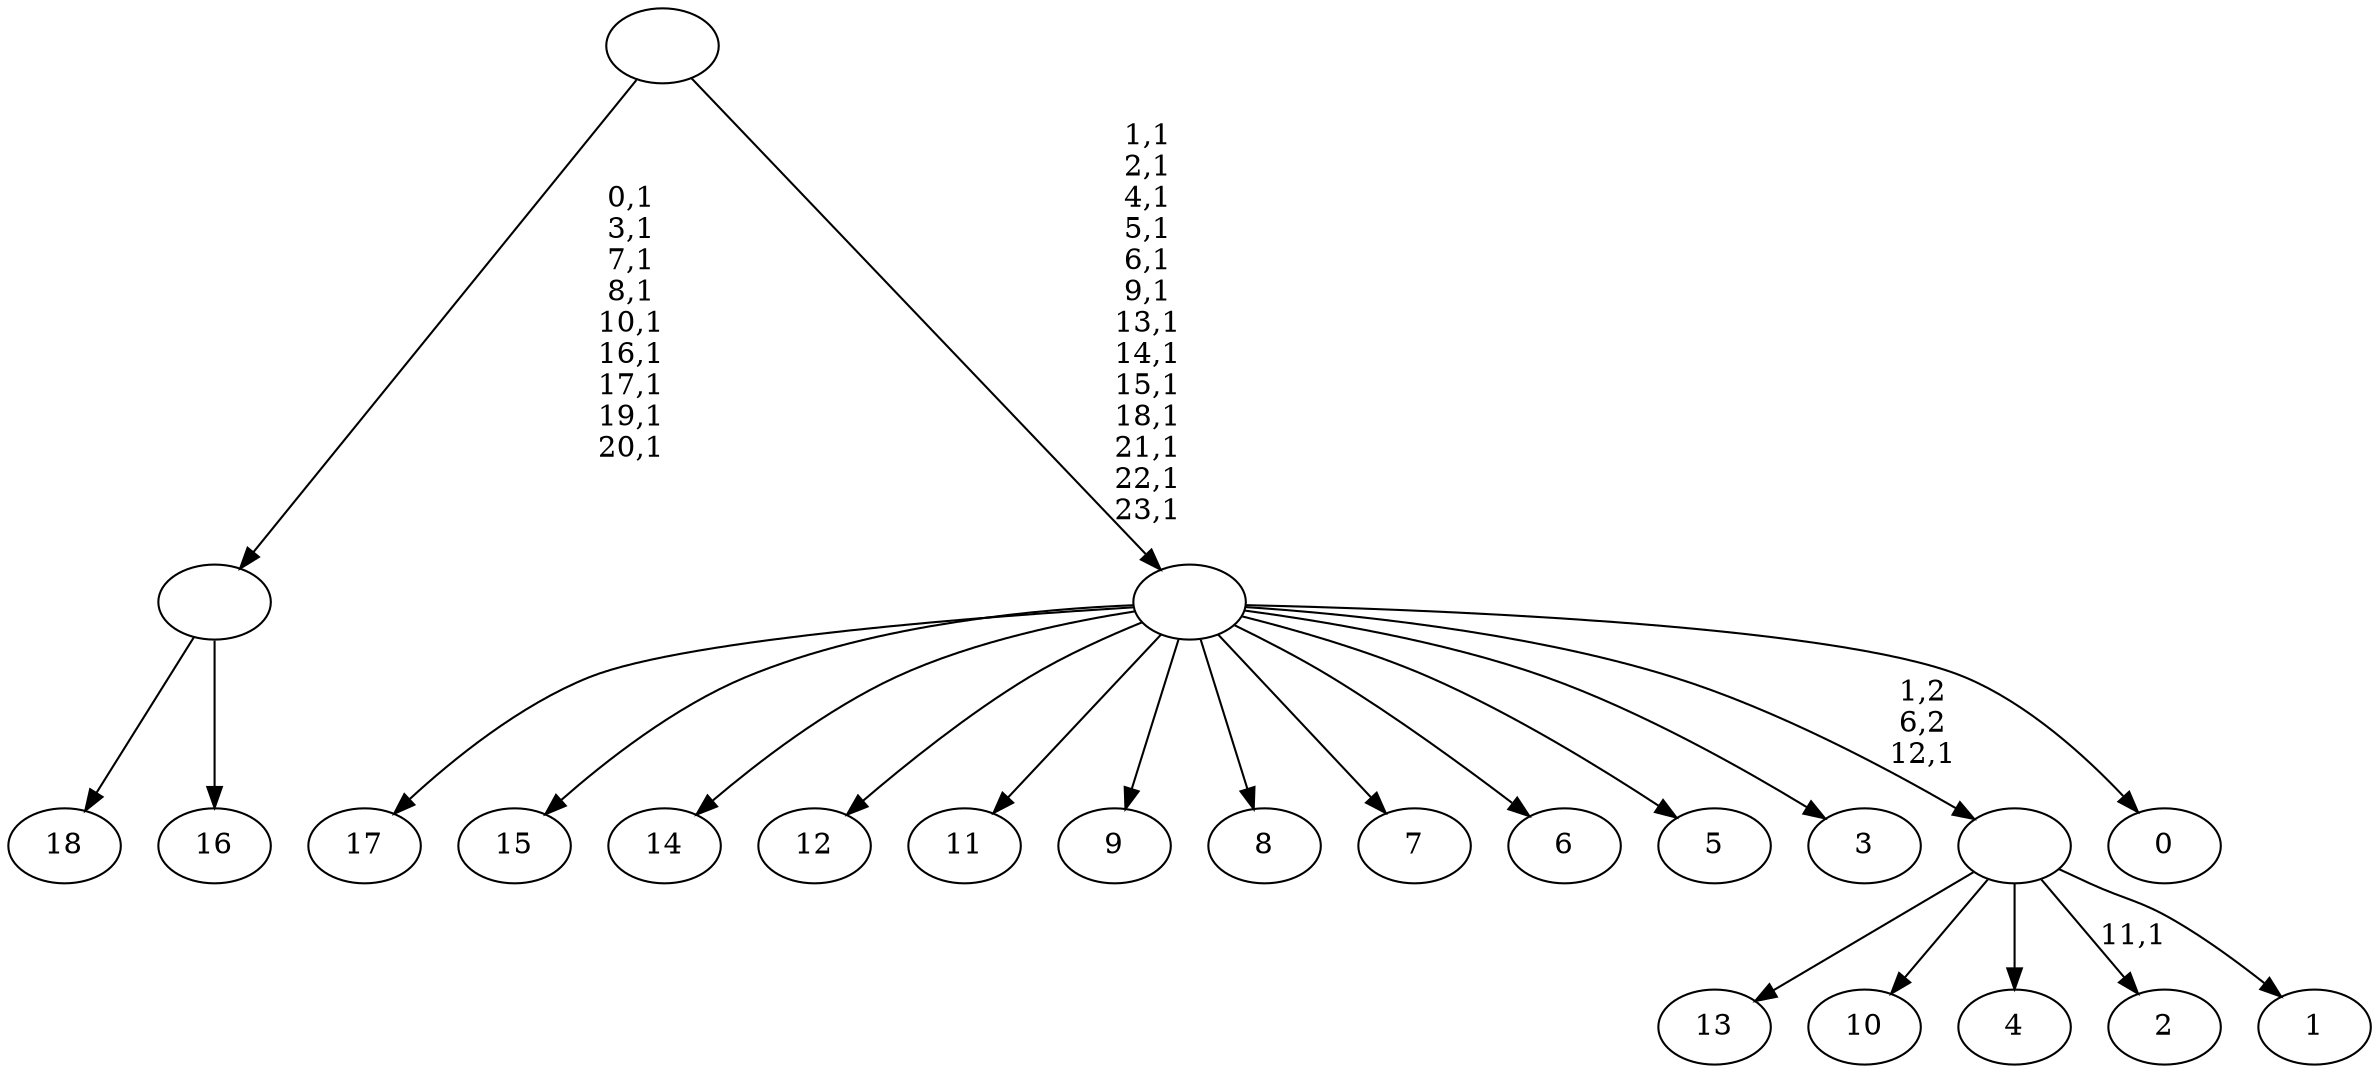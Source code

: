 digraph T {
	43 [label="18"]
	42 [label="17"]
	41 [label="16"]
	40 [label=""]
	31 [label="15"]
	30 [label="14"]
	29 [label="13"]
	28 [label="12"]
	27 [label="11"]
	26 [label="10"]
	25 [label="9"]
	24 [label="8"]
	23 [label="7"]
	22 [label="6"]
	21 [label="5"]
	20 [label="4"]
	19 [label="3"]
	18 [label="2"]
	16 [label="1"]
	15 [label=""]
	14 [label="0"]
	13 [label=""]
	0 [label=""]
	40 -> 43 [label=""]
	40 -> 41 [label=""]
	15 -> 18 [label="11,1"]
	15 -> 29 [label=""]
	15 -> 26 [label=""]
	15 -> 20 [label=""]
	15 -> 16 [label=""]
	13 -> 42 [label=""]
	13 -> 31 [label=""]
	13 -> 30 [label=""]
	13 -> 28 [label=""]
	13 -> 27 [label=""]
	13 -> 25 [label=""]
	13 -> 24 [label=""]
	13 -> 23 [label=""]
	13 -> 22 [label=""]
	13 -> 21 [label=""]
	13 -> 19 [label=""]
	13 -> 15 [label="1,2\n6,2\n12,1"]
	13 -> 14 [label=""]
	0 -> 13 [label="1,1\n2,1\n4,1\n5,1\n6,1\n9,1\n13,1\n14,1\n15,1\n18,1\n21,1\n22,1\n23,1"]
	0 -> 40 [label="0,1\n3,1\n7,1\n8,1\n10,1\n16,1\n17,1\n19,1\n20,1"]
}
